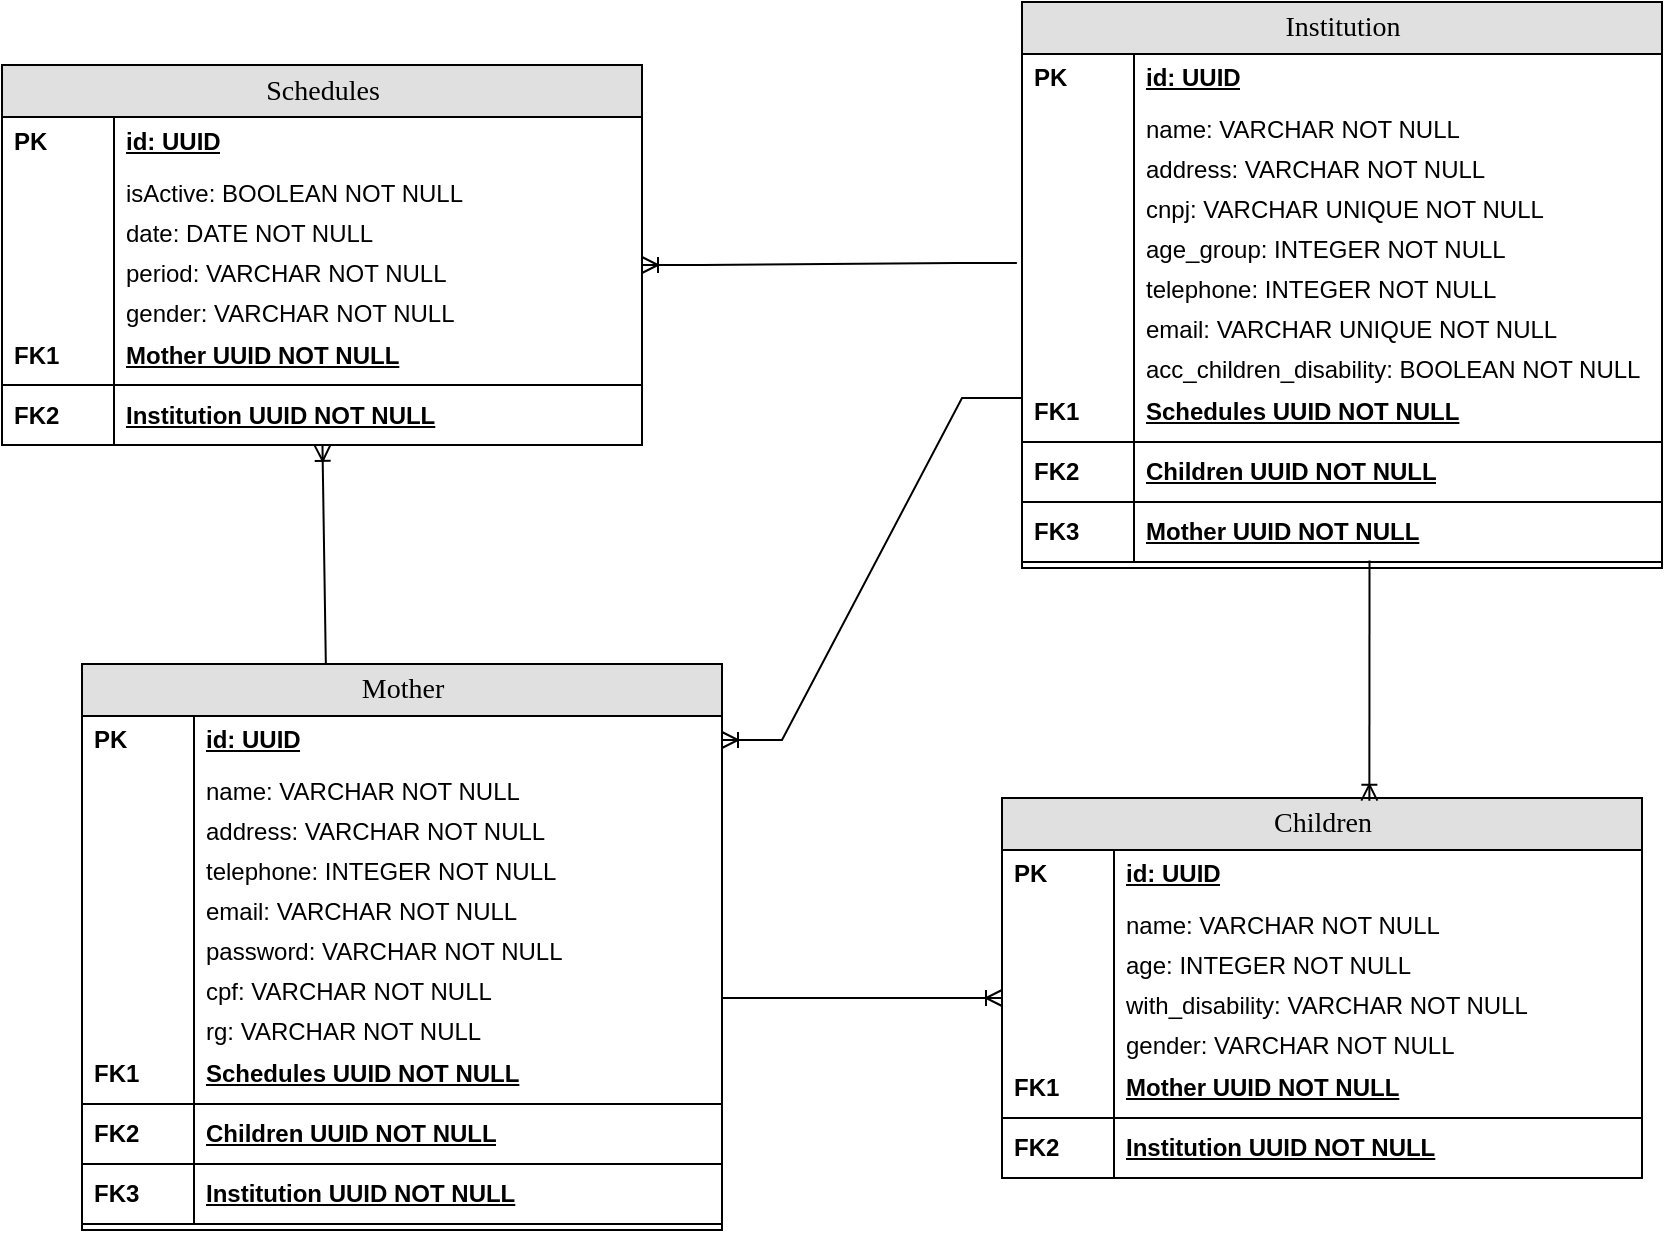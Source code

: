 <mxfile version="20.5.1" type="github">
  <diagram name="Page-1" id="e56a1550-8fbb-45ad-956c-1786394a9013">
    <mxGraphModel dx="1335" dy="757" grid="1" gridSize="10" guides="1" tooltips="1" connect="1" arrows="1" fold="1" page="1" pageScale="1" pageWidth="1100" pageHeight="850" background="none" math="0" shadow="0">
      <root>
        <mxCell id="0" />
        <mxCell id="1" parent="0" />
        <mxCell id="2e49270ec7c68f3f-48" value="Institution" style="swimlane;html=1;fontStyle=0;childLayout=stackLayout;horizontal=1;startSize=26;fillColor=#e0e0e0;horizontalStack=0;resizeParent=1;resizeLast=0;collapsible=1;marginBottom=0;swimlaneFillColor=#ffffff;align=center;rounded=0;shadow=0;comic=0;labelBackgroundColor=none;strokeWidth=1;fontFamily=Verdana;fontSize=14" parent="1" vertex="1">
          <mxGeometry x="645" y="142" width="320" height="283" as="geometry" />
        </mxCell>
        <mxCell id="2e49270ec7c68f3f-49" value="id: UUID" style="shape=partialRectangle;top=0;left=0;right=0;bottom=0;html=1;align=left;verticalAlign=middle;fillColor=none;spacingLeft=60;spacingRight=4;whiteSpace=wrap;overflow=hidden;rotatable=0;points=[[0,0.5],[1,0.5]];portConstraint=eastwest;dropTarget=0;fontStyle=5;" parent="2e49270ec7c68f3f-48" vertex="1">
          <mxGeometry y="26" width="320" height="24" as="geometry" />
        </mxCell>
        <mxCell id="2e49270ec7c68f3f-50" value="PK" style="shape=partialRectangle;fontStyle=1;top=0;left=0;bottom=0;html=1;fillColor=none;align=left;verticalAlign=middle;spacingLeft=4;spacingRight=4;whiteSpace=wrap;overflow=hidden;rotatable=0;points=[];portConstraint=eastwest;part=1;" parent="2e49270ec7c68f3f-49" vertex="1" connectable="0">
          <mxGeometry width="56" height="24" as="geometry" />
        </mxCell>
        <mxCell id="gmfj6apBispgiZ_0Wxfj-1" value="name: VARCHAR NOT NULL" style="shape=partialRectangle;top=0;left=0;right=0;bottom=0;html=1;align=left;verticalAlign=top;fillColor=none;spacingLeft=60;spacingRight=4;whiteSpace=wrap;overflow=hidden;rotatable=0;points=[[0,0.5],[1,0.5]];portConstraint=eastwest;dropTarget=0;" vertex="1" parent="2e49270ec7c68f3f-48">
          <mxGeometry y="50" width="320" height="20" as="geometry" />
        </mxCell>
        <mxCell id="gmfj6apBispgiZ_0Wxfj-2" value="" style="shape=partialRectangle;top=0;left=0;bottom=0;html=1;fillColor=none;align=left;verticalAlign=top;spacingLeft=4;spacingRight=4;whiteSpace=wrap;overflow=hidden;rotatable=0;points=[];portConstraint=eastwest;part=1;" vertex="1" connectable="0" parent="gmfj6apBispgiZ_0Wxfj-1">
          <mxGeometry width="56" height="20" as="geometry" />
        </mxCell>
        <mxCell id="gmfj6apBispgiZ_0Wxfj-30" value="address: VARCHAR NOT NULL" style="shape=partialRectangle;top=0;left=0;right=0;bottom=0;html=1;align=left;verticalAlign=top;fillColor=none;spacingLeft=60;spacingRight=4;whiteSpace=wrap;overflow=hidden;rotatable=0;points=[[0,0.5],[1,0.5]];portConstraint=eastwest;dropTarget=0;" vertex="1" parent="2e49270ec7c68f3f-48">
          <mxGeometry y="70" width="320" height="20" as="geometry" />
        </mxCell>
        <mxCell id="gmfj6apBispgiZ_0Wxfj-31" value="" style="shape=partialRectangle;top=0;left=0;bottom=0;html=1;fillColor=none;align=left;verticalAlign=top;spacingLeft=4;spacingRight=4;whiteSpace=wrap;overflow=hidden;rotatable=0;points=[];portConstraint=eastwest;part=1;" vertex="1" connectable="0" parent="gmfj6apBispgiZ_0Wxfj-30">
          <mxGeometry width="56" height="20" as="geometry" />
        </mxCell>
        <mxCell id="gmfj6apBispgiZ_0Wxfj-34" value="cnpj: VARCHAR UNIQUE NOT NULL&lt;span style=&quot;white-space: pre;&quot;&gt;	&lt;/span&gt;" style="shape=partialRectangle;top=0;left=0;right=0;bottom=0;html=1;align=left;verticalAlign=top;fillColor=none;spacingLeft=60;spacingRight=4;whiteSpace=wrap;overflow=hidden;rotatable=0;points=[[0,0.5],[1,0.5]];portConstraint=eastwest;dropTarget=0;" vertex="1" parent="2e49270ec7c68f3f-48">
          <mxGeometry y="90" width="320" height="20" as="geometry" />
        </mxCell>
        <mxCell id="gmfj6apBispgiZ_0Wxfj-35" value="" style="shape=partialRectangle;top=0;left=0;bottom=0;html=1;fillColor=none;align=left;verticalAlign=top;spacingLeft=4;spacingRight=4;whiteSpace=wrap;overflow=hidden;rotatable=0;points=[];portConstraint=eastwest;part=1;" vertex="1" connectable="0" parent="gmfj6apBispgiZ_0Wxfj-34">
          <mxGeometry width="56" height="20" as="geometry" />
        </mxCell>
        <mxCell id="gmfj6apBispgiZ_0Wxfj-36" value="age_group: INTEGER NOT NULL" style="shape=partialRectangle;top=0;left=0;right=0;bottom=0;html=1;align=left;verticalAlign=top;fillColor=none;spacingLeft=60;spacingRight=4;whiteSpace=wrap;overflow=hidden;rotatable=0;points=[[0,0.5],[1,0.5]];portConstraint=eastwest;dropTarget=0;" vertex="1" parent="2e49270ec7c68f3f-48">
          <mxGeometry y="110" width="320" height="20" as="geometry" />
        </mxCell>
        <mxCell id="gmfj6apBispgiZ_0Wxfj-37" value="" style="shape=partialRectangle;top=0;left=0;bottom=0;html=1;fillColor=none;align=left;verticalAlign=top;spacingLeft=4;spacingRight=4;whiteSpace=wrap;overflow=hidden;rotatable=0;points=[];portConstraint=eastwest;part=1;" vertex="1" connectable="0" parent="gmfj6apBispgiZ_0Wxfj-36">
          <mxGeometry width="56" height="20" as="geometry" />
        </mxCell>
        <mxCell id="gmfj6apBispgiZ_0Wxfj-38" value="telephone: INTEGER NOT NULL" style="shape=partialRectangle;top=0;left=0;right=0;bottom=0;html=1;align=left;verticalAlign=top;fillColor=none;spacingLeft=60;spacingRight=4;whiteSpace=wrap;overflow=hidden;rotatable=0;points=[[0,0.5],[1,0.5]];portConstraint=eastwest;dropTarget=0;" vertex="1" parent="2e49270ec7c68f3f-48">
          <mxGeometry y="130" width="320" height="20" as="geometry" />
        </mxCell>
        <mxCell id="gmfj6apBispgiZ_0Wxfj-39" value="" style="shape=partialRectangle;top=0;left=0;bottom=0;html=1;fillColor=none;align=left;verticalAlign=top;spacingLeft=4;spacingRight=4;whiteSpace=wrap;overflow=hidden;rotatable=0;points=[];portConstraint=eastwest;part=1;" vertex="1" connectable="0" parent="gmfj6apBispgiZ_0Wxfj-38">
          <mxGeometry width="56" height="20" as="geometry" />
        </mxCell>
        <mxCell id="gmfj6apBispgiZ_0Wxfj-40" value="email: VARCHAR UNIQUE NOT NULL" style="shape=partialRectangle;top=0;left=0;right=0;bottom=0;html=1;align=left;verticalAlign=top;fillColor=none;spacingLeft=60;spacingRight=4;whiteSpace=wrap;overflow=hidden;rotatable=0;points=[[0,0.5],[1,0.5]];portConstraint=eastwest;dropTarget=0;" vertex="1" parent="2e49270ec7c68f3f-48">
          <mxGeometry y="150" width="320" height="20" as="geometry" />
        </mxCell>
        <mxCell id="gmfj6apBispgiZ_0Wxfj-41" value="" style="shape=partialRectangle;top=0;left=0;bottom=0;html=1;fillColor=none;align=left;verticalAlign=top;spacingLeft=4;spacingRight=4;whiteSpace=wrap;overflow=hidden;rotatable=0;points=[];portConstraint=eastwest;part=1;" vertex="1" connectable="0" parent="gmfj6apBispgiZ_0Wxfj-40">
          <mxGeometry width="56" height="20" as="geometry" />
        </mxCell>
        <mxCell id="gmfj6apBispgiZ_0Wxfj-42" value="acc_children_disability: BOOLEAN NOT NULL" style="shape=partialRectangle;top=0;left=0;right=0;bottom=0;html=1;align=left;verticalAlign=top;fillColor=none;spacingLeft=60;spacingRight=4;whiteSpace=wrap;overflow=hidden;rotatable=0;points=[[0,0.5],[1,0.5]];portConstraint=eastwest;dropTarget=0;" vertex="1" parent="2e49270ec7c68f3f-48">
          <mxGeometry y="170" width="320" height="20" as="geometry" />
        </mxCell>
        <mxCell id="gmfj6apBispgiZ_0Wxfj-43" value="" style="shape=partialRectangle;top=0;left=0;bottom=0;html=1;fillColor=none;align=left;verticalAlign=top;spacingLeft=4;spacingRight=4;whiteSpace=wrap;overflow=hidden;rotatable=0;points=[];portConstraint=eastwest;part=1;" vertex="1" connectable="0" parent="gmfj6apBispgiZ_0Wxfj-42">
          <mxGeometry width="56" height="20" as="geometry" />
        </mxCell>
        <mxCell id="2e49270ec7c68f3f-51" value="Schedules UUID NOT NULL" style="shape=partialRectangle;top=0;left=0;right=0;bottom=1;html=1;align=left;verticalAlign=middle;fillColor=none;spacingLeft=60;spacingRight=4;whiteSpace=wrap;overflow=hidden;rotatable=0;points=[[0,0.5],[1,0.5]];portConstraint=eastwest;dropTarget=0;fontStyle=5;" parent="2e49270ec7c68f3f-48" vertex="1">
          <mxGeometry y="190" width="320" height="30" as="geometry" />
        </mxCell>
        <mxCell id="2e49270ec7c68f3f-52" value="FK1" style="shape=partialRectangle;fontStyle=1;top=0;left=0;bottom=0;html=1;fillColor=none;align=left;verticalAlign=middle;spacingLeft=4;spacingRight=4;whiteSpace=wrap;overflow=hidden;rotatable=0;points=[];portConstraint=eastwest;part=1;" parent="2e49270ec7c68f3f-51" vertex="1" connectable="0">
          <mxGeometry width="56" height="30" as="geometry" />
        </mxCell>
        <mxCell id="gmfj6apBispgiZ_0Wxfj-24" value="Children UUID NOT NULL" style="shape=partialRectangle;top=0;left=0;right=0;bottom=1;html=1;align=left;verticalAlign=middle;fillColor=none;spacingLeft=60;spacingRight=4;whiteSpace=wrap;overflow=hidden;rotatable=0;points=[[0,0.5],[1,0.5]];portConstraint=eastwest;dropTarget=0;fontStyle=5;" vertex="1" parent="2e49270ec7c68f3f-48">
          <mxGeometry y="220" width="320" height="30" as="geometry" />
        </mxCell>
        <mxCell id="gmfj6apBispgiZ_0Wxfj-25" value="FK2" style="shape=partialRectangle;fontStyle=1;top=0;left=0;bottom=0;html=1;fillColor=none;align=left;verticalAlign=middle;spacingLeft=4;spacingRight=4;whiteSpace=wrap;overflow=hidden;rotatable=0;points=[];portConstraint=eastwest;part=1;" vertex="1" connectable="0" parent="gmfj6apBispgiZ_0Wxfj-24">
          <mxGeometry width="56" height="30" as="geometry" />
        </mxCell>
        <mxCell id="gmfj6apBispgiZ_0Wxfj-44" value="Mother UUID NOT NULL" style="shape=partialRectangle;top=0;left=0;right=0;bottom=1;html=1;align=left;verticalAlign=middle;fillColor=none;spacingLeft=60;spacingRight=4;whiteSpace=wrap;overflow=hidden;rotatable=0;points=[[0,0.5],[1,0.5]];portConstraint=eastwest;dropTarget=0;fontStyle=5;" vertex="1" parent="2e49270ec7c68f3f-48">
          <mxGeometry y="250" width="320" height="30" as="geometry" />
        </mxCell>
        <mxCell id="gmfj6apBispgiZ_0Wxfj-45" value="FK3" style="shape=partialRectangle;fontStyle=1;top=0;left=0;bottom=0;html=1;fillColor=none;align=left;verticalAlign=middle;spacingLeft=4;spacingRight=4;whiteSpace=wrap;overflow=hidden;rotatable=0;points=[];portConstraint=eastwest;part=1;" vertex="1" connectable="0" parent="gmfj6apBispgiZ_0Wxfj-44">
          <mxGeometry width="56" height="30" as="geometry" />
        </mxCell>
        <mxCell id="gmfj6apBispgiZ_0Wxfj-46" value="Mother" style="swimlane;html=1;fontStyle=0;childLayout=stackLayout;horizontal=1;startSize=26;fillColor=#e0e0e0;horizontalStack=0;resizeParent=1;resizeLast=0;collapsible=1;marginBottom=0;swimlaneFillColor=#ffffff;align=center;rounded=0;shadow=0;comic=0;labelBackgroundColor=none;strokeWidth=1;fontFamily=Verdana;fontSize=14" vertex="1" parent="1">
          <mxGeometry x="175" y="473" width="320" height="283" as="geometry" />
        </mxCell>
        <mxCell id="gmfj6apBispgiZ_0Wxfj-47" value="id: UUID" style="shape=partialRectangle;top=0;left=0;right=0;bottom=0;html=1;align=left;verticalAlign=middle;fillColor=none;spacingLeft=60;spacingRight=4;whiteSpace=wrap;overflow=hidden;rotatable=0;points=[[0,0.5],[1,0.5]];portConstraint=eastwest;dropTarget=0;fontStyle=5;" vertex="1" parent="gmfj6apBispgiZ_0Wxfj-46">
          <mxGeometry y="26" width="320" height="24" as="geometry" />
        </mxCell>
        <mxCell id="gmfj6apBispgiZ_0Wxfj-48" value="PK" style="shape=partialRectangle;fontStyle=1;top=0;left=0;bottom=0;html=1;fillColor=none;align=left;verticalAlign=middle;spacingLeft=4;spacingRight=4;whiteSpace=wrap;overflow=hidden;rotatable=0;points=[];portConstraint=eastwest;part=1;" vertex="1" connectable="0" parent="gmfj6apBispgiZ_0Wxfj-47">
          <mxGeometry width="56" height="24" as="geometry" />
        </mxCell>
        <mxCell id="gmfj6apBispgiZ_0Wxfj-49" value="name: VARCHAR NOT NULL" style="shape=partialRectangle;top=0;left=0;right=0;bottom=0;html=1;align=left;verticalAlign=top;fillColor=none;spacingLeft=60;spacingRight=4;whiteSpace=wrap;overflow=hidden;rotatable=0;points=[[0,0.5],[1,0.5]];portConstraint=eastwest;dropTarget=0;" vertex="1" parent="gmfj6apBispgiZ_0Wxfj-46">
          <mxGeometry y="50" width="320" height="20" as="geometry" />
        </mxCell>
        <mxCell id="gmfj6apBispgiZ_0Wxfj-50" value="" style="shape=partialRectangle;top=0;left=0;bottom=0;html=1;fillColor=none;align=left;verticalAlign=top;spacingLeft=4;spacingRight=4;whiteSpace=wrap;overflow=hidden;rotatable=0;points=[];portConstraint=eastwest;part=1;" vertex="1" connectable="0" parent="gmfj6apBispgiZ_0Wxfj-49">
          <mxGeometry width="56" height="20" as="geometry" />
        </mxCell>
        <mxCell id="gmfj6apBispgiZ_0Wxfj-51" value="address: VARCHAR NOT NULL" style="shape=partialRectangle;top=0;left=0;right=0;bottom=0;html=1;align=left;verticalAlign=top;fillColor=none;spacingLeft=60;spacingRight=4;whiteSpace=wrap;overflow=hidden;rotatable=0;points=[[0,0.5],[1,0.5]];portConstraint=eastwest;dropTarget=0;" vertex="1" parent="gmfj6apBispgiZ_0Wxfj-46">
          <mxGeometry y="70" width="320" height="20" as="geometry" />
        </mxCell>
        <mxCell id="gmfj6apBispgiZ_0Wxfj-52" value="" style="shape=partialRectangle;top=0;left=0;bottom=0;html=1;fillColor=none;align=left;verticalAlign=top;spacingLeft=4;spacingRight=4;whiteSpace=wrap;overflow=hidden;rotatable=0;points=[];portConstraint=eastwest;part=1;" vertex="1" connectable="0" parent="gmfj6apBispgiZ_0Wxfj-51">
          <mxGeometry width="56" height="20" as="geometry" />
        </mxCell>
        <mxCell id="gmfj6apBispgiZ_0Wxfj-57" value="telephone: INTEGER NOT NULL" style="shape=partialRectangle;top=0;left=0;right=0;bottom=0;html=1;align=left;verticalAlign=top;fillColor=none;spacingLeft=60;spacingRight=4;whiteSpace=wrap;overflow=hidden;rotatable=0;points=[[0,0.5],[1,0.5]];portConstraint=eastwest;dropTarget=0;" vertex="1" parent="gmfj6apBispgiZ_0Wxfj-46">
          <mxGeometry y="90" width="320" height="20" as="geometry" />
        </mxCell>
        <mxCell id="gmfj6apBispgiZ_0Wxfj-58" value="" style="shape=partialRectangle;top=0;left=0;bottom=0;html=1;fillColor=none;align=left;verticalAlign=top;spacingLeft=4;spacingRight=4;whiteSpace=wrap;overflow=hidden;rotatable=0;points=[];portConstraint=eastwest;part=1;" vertex="1" connectable="0" parent="gmfj6apBispgiZ_0Wxfj-57">
          <mxGeometry width="56" height="20" as="geometry" />
        </mxCell>
        <mxCell id="gmfj6apBispgiZ_0Wxfj-59" value="email: VARCHAR NOT NULL" style="shape=partialRectangle;top=0;left=0;right=0;bottom=0;html=1;align=left;verticalAlign=top;fillColor=none;spacingLeft=60;spacingRight=4;whiteSpace=wrap;overflow=hidden;rotatable=0;points=[[0,0.5],[1,0.5]];portConstraint=eastwest;dropTarget=0;" vertex="1" parent="gmfj6apBispgiZ_0Wxfj-46">
          <mxGeometry y="110" width="320" height="20" as="geometry" />
        </mxCell>
        <mxCell id="gmfj6apBispgiZ_0Wxfj-60" value="" style="shape=partialRectangle;top=0;left=0;bottom=0;html=1;fillColor=none;align=left;verticalAlign=top;spacingLeft=4;spacingRight=4;whiteSpace=wrap;overflow=hidden;rotatable=0;points=[];portConstraint=eastwest;part=1;" vertex="1" connectable="0" parent="gmfj6apBispgiZ_0Wxfj-59">
          <mxGeometry width="56" height="20" as="geometry" />
        </mxCell>
        <mxCell id="gmfj6apBispgiZ_0Wxfj-61" value="password: VARCHAR NOT NULL" style="shape=partialRectangle;top=0;left=0;right=0;bottom=0;html=1;align=left;verticalAlign=top;fillColor=none;spacingLeft=60;spacingRight=4;whiteSpace=wrap;overflow=hidden;rotatable=0;points=[[0,0.5],[1,0.5]];portConstraint=eastwest;dropTarget=0;" vertex="1" parent="gmfj6apBispgiZ_0Wxfj-46">
          <mxGeometry y="130" width="320" height="20" as="geometry" />
        </mxCell>
        <mxCell id="gmfj6apBispgiZ_0Wxfj-62" value="" style="shape=partialRectangle;top=0;left=0;bottom=0;html=1;fillColor=none;align=left;verticalAlign=top;spacingLeft=4;spacingRight=4;whiteSpace=wrap;overflow=hidden;rotatable=0;points=[];portConstraint=eastwest;part=1;" vertex="1" connectable="0" parent="gmfj6apBispgiZ_0Wxfj-61">
          <mxGeometry width="56" height="20" as="geometry" />
        </mxCell>
        <mxCell id="gmfj6apBispgiZ_0Wxfj-53" value="cpf: VARCHAR NOT NULL&lt;span style=&quot;white-space: pre;&quot;&gt;	&lt;/span&gt;" style="shape=partialRectangle;top=0;left=0;right=0;bottom=0;html=1;align=left;verticalAlign=top;fillColor=none;spacingLeft=60;spacingRight=4;whiteSpace=wrap;overflow=hidden;rotatable=0;points=[[0,0.5],[1,0.5]];portConstraint=eastwest;dropTarget=0;" vertex="1" parent="gmfj6apBispgiZ_0Wxfj-46">
          <mxGeometry y="150" width="320" height="20" as="geometry" />
        </mxCell>
        <mxCell id="gmfj6apBispgiZ_0Wxfj-54" value="" style="shape=partialRectangle;top=0;left=0;bottom=0;html=1;fillColor=none;align=left;verticalAlign=top;spacingLeft=4;spacingRight=4;whiteSpace=wrap;overflow=hidden;rotatable=0;points=[];portConstraint=eastwest;part=1;" vertex="1" connectable="0" parent="gmfj6apBispgiZ_0Wxfj-53">
          <mxGeometry width="56" height="20" as="geometry" />
        </mxCell>
        <mxCell id="gmfj6apBispgiZ_0Wxfj-55" value="rg: VARCHAR NOT NULL" style="shape=partialRectangle;top=0;left=0;right=0;bottom=0;html=1;align=left;verticalAlign=top;fillColor=none;spacingLeft=60;spacingRight=4;whiteSpace=wrap;overflow=hidden;rotatable=0;points=[[0,0.5],[1,0.5]];portConstraint=eastwest;dropTarget=0;" vertex="1" parent="gmfj6apBispgiZ_0Wxfj-46">
          <mxGeometry y="170" width="320" height="20" as="geometry" />
        </mxCell>
        <mxCell id="gmfj6apBispgiZ_0Wxfj-56" value="" style="shape=partialRectangle;top=0;left=0;bottom=0;html=1;fillColor=none;align=left;verticalAlign=top;spacingLeft=4;spacingRight=4;whiteSpace=wrap;overflow=hidden;rotatable=0;points=[];portConstraint=eastwest;part=1;" vertex="1" connectable="0" parent="gmfj6apBispgiZ_0Wxfj-55">
          <mxGeometry width="56" height="20" as="geometry" />
        </mxCell>
        <mxCell id="gmfj6apBispgiZ_0Wxfj-63" value="Schedules UUID NOT NULL" style="shape=partialRectangle;top=0;left=0;right=0;bottom=1;html=1;align=left;verticalAlign=middle;fillColor=none;spacingLeft=60;spacingRight=4;whiteSpace=wrap;overflow=hidden;rotatable=0;points=[[0,0.5],[1,0.5]];portConstraint=eastwest;dropTarget=0;fontStyle=5;" vertex="1" parent="gmfj6apBispgiZ_0Wxfj-46">
          <mxGeometry y="190" width="320" height="30" as="geometry" />
        </mxCell>
        <mxCell id="gmfj6apBispgiZ_0Wxfj-64" value="FK1" style="shape=partialRectangle;fontStyle=1;top=0;left=0;bottom=0;html=1;fillColor=none;align=left;verticalAlign=middle;spacingLeft=4;spacingRight=4;whiteSpace=wrap;overflow=hidden;rotatable=0;points=[];portConstraint=eastwest;part=1;" vertex="1" connectable="0" parent="gmfj6apBispgiZ_0Wxfj-63">
          <mxGeometry width="56" height="30" as="geometry" />
        </mxCell>
        <mxCell id="gmfj6apBispgiZ_0Wxfj-65" value="Children UUID NOT NULL" style="shape=partialRectangle;top=0;left=0;right=0;bottom=1;html=1;align=left;verticalAlign=middle;fillColor=none;spacingLeft=60;spacingRight=4;whiteSpace=wrap;overflow=hidden;rotatable=0;points=[[0,0.5],[1,0.5]];portConstraint=eastwest;dropTarget=0;fontStyle=5;" vertex="1" parent="gmfj6apBispgiZ_0Wxfj-46">
          <mxGeometry y="220" width="320" height="30" as="geometry" />
        </mxCell>
        <mxCell id="gmfj6apBispgiZ_0Wxfj-66" value="FK2" style="shape=partialRectangle;fontStyle=1;top=0;left=0;bottom=0;html=1;fillColor=none;align=left;verticalAlign=middle;spacingLeft=4;spacingRight=4;whiteSpace=wrap;overflow=hidden;rotatable=0;points=[];portConstraint=eastwest;part=1;" vertex="1" connectable="0" parent="gmfj6apBispgiZ_0Wxfj-65">
          <mxGeometry width="56" height="30" as="geometry" />
        </mxCell>
        <mxCell id="gmfj6apBispgiZ_0Wxfj-67" value="Institution UUID NOT NULL" style="shape=partialRectangle;top=0;left=0;right=0;bottom=1;html=1;align=left;verticalAlign=middle;fillColor=none;spacingLeft=60;spacingRight=4;whiteSpace=wrap;overflow=hidden;rotatable=0;points=[[0,0.5],[1,0.5]];portConstraint=eastwest;dropTarget=0;fontStyle=5;" vertex="1" parent="gmfj6apBispgiZ_0Wxfj-46">
          <mxGeometry y="250" width="320" height="30" as="geometry" />
        </mxCell>
        <mxCell id="gmfj6apBispgiZ_0Wxfj-68" value="FK3" style="shape=partialRectangle;fontStyle=1;top=0;left=0;bottom=0;html=1;fillColor=none;align=left;verticalAlign=middle;spacingLeft=4;spacingRight=4;whiteSpace=wrap;overflow=hidden;rotatable=0;points=[];portConstraint=eastwest;part=1;" vertex="1" connectable="0" parent="gmfj6apBispgiZ_0Wxfj-67">
          <mxGeometry width="56" height="30" as="geometry" />
        </mxCell>
        <mxCell id="gmfj6apBispgiZ_0Wxfj-71" value="Children" style="swimlane;html=1;fontStyle=0;childLayout=stackLayout;horizontal=1;startSize=26;fillColor=#e0e0e0;horizontalStack=0;resizeParent=1;resizeLast=0;collapsible=1;marginBottom=0;swimlaneFillColor=#ffffff;align=center;rounded=0;shadow=0;comic=0;labelBackgroundColor=none;strokeWidth=1;fontFamily=Verdana;fontSize=14" vertex="1" parent="1">
          <mxGeometry x="635" y="540" width="320" height="190" as="geometry" />
        </mxCell>
        <mxCell id="gmfj6apBispgiZ_0Wxfj-72" value="id: UUID" style="shape=partialRectangle;top=0;left=0;right=0;bottom=0;html=1;align=left;verticalAlign=middle;fillColor=none;spacingLeft=60;spacingRight=4;whiteSpace=wrap;overflow=hidden;rotatable=0;points=[[0,0.5],[1,0.5]];portConstraint=eastwest;dropTarget=0;fontStyle=5;" vertex="1" parent="gmfj6apBispgiZ_0Wxfj-71">
          <mxGeometry y="26" width="320" height="24" as="geometry" />
        </mxCell>
        <mxCell id="gmfj6apBispgiZ_0Wxfj-73" value="PK" style="shape=partialRectangle;fontStyle=1;top=0;left=0;bottom=0;html=1;fillColor=none;align=left;verticalAlign=middle;spacingLeft=4;spacingRight=4;whiteSpace=wrap;overflow=hidden;rotatable=0;points=[];portConstraint=eastwest;part=1;" vertex="1" connectable="0" parent="gmfj6apBispgiZ_0Wxfj-72">
          <mxGeometry width="56" height="24" as="geometry" />
        </mxCell>
        <mxCell id="gmfj6apBispgiZ_0Wxfj-74" value="name: VARCHAR NOT NULL" style="shape=partialRectangle;top=0;left=0;right=0;bottom=0;html=1;align=left;verticalAlign=top;fillColor=none;spacingLeft=60;spacingRight=4;whiteSpace=wrap;overflow=hidden;rotatable=0;points=[[0,0.5],[1,0.5]];portConstraint=eastwest;dropTarget=0;" vertex="1" parent="gmfj6apBispgiZ_0Wxfj-71">
          <mxGeometry y="50" width="320" height="20" as="geometry" />
        </mxCell>
        <mxCell id="gmfj6apBispgiZ_0Wxfj-75" value="" style="shape=partialRectangle;top=0;left=0;bottom=0;html=1;fillColor=none;align=left;verticalAlign=top;spacingLeft=4;spacingRight=4;whiteSpace=wrap;overflow=hidden;rotatable=0;points=[];portConstraint=eastwest;part=1;" vertex="1" connectable="0" parent="gmfj6apBispgiZ_0Wxfj-74">
          <mxGeometry width="56" height="20" as="geometry" />
        </mxCell>
        <mxCell id="gmfj6apBispgiZ_0Wxfj-76" value="age: INTEGER NOT NULL" style="shape=partialRectangle;top=0;left=0;right=0;bottom=0;html=1;align=left;verticalAlign=top;fillColor=none;spacingLeft=60;spacingRight=4;whiteSpace=wrap;overflow=hidden;rotatable=0;points=[[0,0.5],[1,0.5]];portConstraint=eastwest;dropTarget=0;" vertex="1" parent="gmfj6apBispgiZ_0Wxfj-71">
          <mxGeometry y="70" width="320" height="20" as="geometry" />
        </mxCell>
        <mxCell id="gmfj6apBispgiZ_0Wxfj-77" value="" style="shape=partialRectangle;top=0;left=0;bottom=0;html=1;fillColor=none;align=left;verticalAlign=top;spacingLeft=4;spacingRight=4;whiteSpace=wrap;overflow=hidden;rotatable=0;points=[];portConstraint=eastwest;part=1;" vertex="1" connectable="0" parent="gmfj6apBispgiZ_0Wxfj-76">
          <mxGeometry width="56" height="20" as="geometry" />
        </mxCell>
        <mxCell id="gmfj6apBispgiZ_0Wxfj-78" value="with_disability: VARCHAR NOT NULL" style="shape=partialRectangle;top=0;left=0;right=0;bottom=0;html=1;align=left;verticalAlign=top;fillColor=none;spacingLeft=60;spacingRight=4;whiteSpace=wrap;overflow=hidden;rotatable=0;points=[[0,0.5],[1,0.5]];portConstraint=eastwest;dropTarget=0;" vertex="1" parent="gmfj6apBispgiZ_0Wxfj-71">
          <mxGeometry y="90" width="320" height="20" as="geometry" />
        </mxCell>
        <mxCell id="gmfj6apBispgiZ_0Wxfj-79" value="" style="shape=partialRectangle;top=0;left=0;bottom=0;html=1;fillColor=none;align=left;verticalAlign=top;spacingLeft=4;spacingRight=4;whiteSpace=wrap;overflow=hidden;rotatable=0;points=[];portConstraint=eastwest;part=1;" vertex="1" connectable="0" parent="gmfj6apBispgiZ_0Wxfj-78">
          <mxGeometry width="56" height="20" as="geometry" />
        </mxCell>
        <mxCell id="gmfj6apBispgiZ_0Wxfj-80" value="gender: VARCHAR NOT NULL" style="shape=partialRectangle;top=0;left=0;right=0;bottom=0;html=1;align=left;verticalAlign=top;fillColor=none;spacingLeft=60;spacingRight=4;whiteSpace=wrap;overflow=hidden;rotatable=0;points=[[0,0.5],[1,0.5]];portConstraint=eastwest;dropTarget=0;" vertex="1" parent="gmfj6apBispgiZ_0Wxfj-71">
          <mxGeometry y="110" width="320" height="20" as="geometry" />
        </mxCell>
        <mxCell id="gmfj6apBispgiZ_0Wxfj-81" value="" style="shape=partialRectangle;top=0;left=0;bottom=0;html=1;fillColor=none;align=left;verticalAlign=top;spacingLeft=4;spacingRight=4;whiteSpace=wrap;overflow=hidden;rotatable=0;points=[];portConstraint=eastwest;part=1;" vertex="1" connectable="0" parent="gmfj6apBispgiZ_0Wxfj-80">
          <mxGeometry width="56" height="20" as="geometry" />
        </mxCell>
        <mxCell id="gmfj6apBispgiZ_0Wxfj-88" value="Mother UUID NOT NULL" style="shape=partialRectangle;top=0;left=0;right=0;bottom=1;html=1;align=left;verticalAlign=middle;fillColor=none;spacingLeft=60;spacingRight=4;whiteSpace=wrap;overflow=hidden;rotatable=0;points=[[0,0.5],[1,0.5]];portConstraint=eastwest;dropTarget=0;fontStyle=5;" vertex="1" parent="gmfj6apBispgiZ_0Wxfj-71">
          <mxGeometry y="130" width="320" height="30" as="geometry" />
        </mxCell>
        <mxCell id="gmfj6apBispgiZ_0Wxfj-89" value="FK1" style="shape=partialRectangle;fontStyle=1;top=0;left=0;bottom=0;html=1;fillColor=none;align=left;verticalAlign=middle;spacingLeft=4;spacingRight=4;whiteSpace=wrap;overflow=hidden;rotatable=0;points=[];portConstraint=eastwest;part=1;" vertex="1" connectable="0" parent="gmfj6apBispgiZ_0Wxfj-88">
          <mxGeometry width="56" height="30" as="geometry" />
        </mxCell>
        <mxCell id="gmfj6apBispgiZ_0Wxfj-90" value="Institution UUID NOT NULL" style="shape=partialRectangle;top=0;left=0;right=0;bottom=1;html=1;align=left;verticalAlign=middle;fillColor=none;spacingLeft=60;spacingRight=4;whiteSpace=wrap;overflow=hidden;rotatable=0;points=[[0,0.5],[1,0.5]];portConstraint=eastwest;dropTarget=0;fontStyle=5;" vertex="1" parent="gmfj6apBispgiZ_0Wxfj-71">
          <mxGeometry y="160" width="320" height="30" as="geometry" />
        </mxCell>
        <mxCell id="gmfj6apBispgiZ_0Wxfj-91" value="FK2" style="shape=partialRectangle;fontStyle=1;top=0;left=0;bottom=0;html=1;fillColor=none;align=left;verticalAlign=middle;spacingLeft=4;spacingRight=4;whiteSpace=wrap;overflow=hidden;rotatable=0;points=[];portConstraint=eastwest;part=1;" vertex="1" connectable="0" parent="gmfj6apBispgiZ_0Wxfj-90">
          <mxGeometry width="56" height="30" as="geometry" />
        </mxCell>
        <mxCell id="gmfj6apBispgiZ_0Wxfj-94" value="Schedules" style="swimlane;html=1;fontStyle=0;childLayout=stackLayout;horizontal=1;startSize=26;fillColor=#e0e0e0;horizontalStack=0;resizeParent=1;resizeLast=0;collapsible=1;marginBottom=0;swimlaneFillColor=#ffffff;align=center;rounded=0;shadow=0;comic=0;labelBackgroundColor=none;strokeWidth=1;fontFamily=Verdana;fontSize=14" vertex="1" parent="1">
          <mxGeometry x="135" y="173.5" width="320" height="190" as="geometry" />
        </mxCell>
        <mxCell id="gmfj6apBispgiZ_0Wxfj-95" value="id: UUID" style="shape=partialRectangle;top=0;left=0;right=0;bottom=0;html=1;align=left;verticalAlign=middle;fillColor=none;spacingLeft=60;spacingRight=4;whiteSpace=wrap;overflow=hidden;rotatable=0;points=[[0,0.5],[1,0.5]];portConstraint=eastwest;dropTarget=0;fontStyle=5;" vertex="1" parent="gmfj6apBispgiZ_0Wxfj-94">
          <mxGeometry y="26" width="320" height="24" as="geometry" />
        </mxCell>
        <mxCell id="gmfj6apBispgiZ_0Wxfj-96" value="PK" style="shape=partialRectangle;fontStyle=1;top=0;left=0;bottom=0;html=1;fillColor=none;align=left;verticalAlign=middle;spacingLeft=4;spacingRight=4;whiteSpace=wrap;overflow=hidden;rotatable=0;points=[];portConstraint=eastwest;part=1;" vertex="1" connectable="0" parent="gmfj6apBispgiZ_0Wxfj-95">
          <mxGeometry width="56" height="24" as="geometry" />
        </mxCell>
        <mxCell id="gmfj6apBispgiZ_0Wxfj-99" value="isActive: BOOLEAN NOT NULL" style="shape=partialRectangle;top=0;left=0;right=0;bottom=0;html=1;align=left;verticalAlign=top;fillColor=none;spacingLeft=60;spacingRight=4;whiteSpace=wrap;overflow=hidden;rotatable=0;points=[[0,0.5],[1,0.5]];portConstraint=eastwest;dropTarget=0;" vertex="1" parent="gmfj6apBispgiZ_0Wxfj-94">
          <mxGeometry y="50" width="320" height="20" as="geometry" />
        </mxCell>
        <mxCell id="gmfj6apBispgiZ_0Wxfj-100" value="" style="shape=partialRectangle;top=0;left=0;bottom=0;html=1;fillColor=none;align=left;verticalAlign=top;spacingLeft=4;spacingRight=4;whiteSpace=wrap;overflow=hidden;rotatable=0;points=[];portConstraint=eastwest;part=1;" vertex="1" connectable="0" parent="gmfj6apBispgiZ_0Wxfj-99">
          <mxGeometry width="56" height="20" as="geometry" />
        </mxCell>
        <mxCell id="gmfj6apBispgiZ_0Wxfj-97" value="date: DATE NOT NULL" style="shape=partialRectangle;top=0;left=0;right=0;bottom=0;html=1;align=left;verticalAlign=top;fillColor=none;spacingLeft=60;spacingRight=4;whiteSpace=wrap;overflow=hidden;rotatable=0;points=[[0,0.5],[1,0.5]];portConstraint=eastwest;dropTarget=0;" vertex="1" parent="gmfj6apBispgiZ_0Wxfj-94">
          <mxGeometry y="70" width="320" height="20" as="geometry" />
        </mxCell>
        <mxCell id="gmfj6apBispgiZ_0Wxfj-98" value="" style="shape=partialRectangle;top=0;left=0;bottom=0;html=1;fillColor=none;align=left;verticalAlign=top;spacingLeft=4;spacingRight=4;whiteSpace=wrap;overflow=hidden;rotatable=0;points=[];portConstraint=eastwest;part=1;" vertex="1" connectable="0" parent="gmfj6apBispgiZ_0Wxfj-97">
          <mxGeometry width="56" height="20" as="geometry" />
        </mxCell>
        <mxCell id="gmfj6apBispgiZ_0Wxfj-101" value="period: VARCHAR NOT NULL" style="shape=partialRectangle;top=0;left=0;right=0;bottom=0;html=1;align=left;verticalAlign=top;fillColor=none;spacingLeft=60;spacingRight=4;whiteSpace=wrap;overflow=hidden;rotatable=0;points=[[0,0.5],[1,0.5]];portConstraint=eastwest;dropTarget=0;" vertex="1" parent="gmfj6apBispgiZ_0Wxfj-94">
          <mxGeometry y="90" width="320" height="20" as="geometry" />
        </mxCell>
        <mxCell id="gmfj6apBispgiZ_0Wxfj-102" value="" style="shape=partialRectangle;top=0;left=0;bottom=0;html=1;fillColor=none;align=left;verticalAlign=top;spacingLeft=4;spacingRight=4;whiteSpace=wrap;overflow=hidden;rotatable=0;points=[];portConstraint=eastwest;part=1;" vertex="1" connectable="0" parent="gmfj6apBispgiZ_0Wxfj-101">
          <mxGeometry width="56" height="20" as="geometry" />
        </mxCell>
        <mxCell id="gmfj6apBispgiZ_0Wxfj-103" value="gender: VARCHAR NOT NULL" style="shape=partialRectangle;top=0;left=0;right=0;bottom=0;html=1;align=left;verticalAlign=top;fillColor=none;spacingLeft=60;spacingRight=4;whiteSpace=wrap;overflow=hidden;rotatable=0;points=[[0,0.5],[1,0.5]];portConstraint=eastwest;dropTarget=0;" vertex="1" parent="gmfj6apBispgiZ_0Wxfj-94">
          <mxGeometry y="110" width="320" height="20" as="geometry" />
        </mxCell>
        <mxCell id="gmfj6apBispgiZ_0Wxfj-104" value="" style="shape=partialRectangle;top=0;left=0;bottom=0;html=1;fillColor=none;align=left;verticalAlign=top;spacingLeft=4;spacingRight=4;whiteSpace=wrap;overflow=hidden;rotatable=0;points=[];portConstraint=eastwest;part=1;" vertex="1" connectable="0" parent="gmfj6apBispgiZ_0Wxfj-103">
          <mxGeometry width="56" height="20" as="geometry" />
        </mxCell>
        <mxCell id="gmfj6apBispgiZ_0Wxfj-105" value="Mother UUID NOT NULL" style="shape=partialRectangle;top=0;left=0;right=0;bottom=1;html=1;align=left;verticalAlign=middle;fillColor=none;spacingLeft=60;spacingRight=4;whiteSpace=wrap;overflow=hidden;rotatable=0;points=[[0,0.5],[1,0.5]];portConstraint=eastwest;dropTarget=0;fontStyle=5;" vertex="1" parent="gmfj6apBispgiZ_0Wxfj-94">
          <mxGeometry y="130" width="320" height="30" as="geometry" />
        </mxCell>
        <mxCell id="gmfj6apBispgiZ_0Wxfj-106" value="FK1" style="shape=partialRectangle;fontStyle=1;top=0;left=0;bottom=0;html=1;fillColor=none;align=left;verticalAlign=middle;spacingLeft=4;spacingRight=4;whiteSpace=wrap;overflow=hidden;rotatable=0;points=[];portConstraint=eastwest;part=1;" vertex="1" connectable="0" parent="gmfj6apBispgiZ_0Wxfj-105">
          <mxGeometry width="56" height="30" as="geometry" />
        </mxCell>
        <mxCell id="gmfj6apBispgiZ_0Wxfj-107" value="Institution UUID NOT NULL" style="shape=partialRectangle;top=0;left=0;right=0;bottom=1;html=1;align=left;verticalAlign=middle;fillColor=none;spacingLeft=60;spacingRight=4;whiteSpace=wrap;overflow=hidden;rotatable=0;points=[[0,0.5],[1,0.5]];portConstraint=eastwest;dropTarget=0;fontStyle=5;" vertex="1" parent="gmfj6apBispgiZ_0Wxfj-94">
          <mxGeometry y="160" width="320" height="30" as="geometry" />
        </mxCell>
        <mxCell id="gmfj6apBispgiZ_0Wxfj-108" value="FK2" style="shape=partialRectangle;fontStyle=1;top=0;left=0;bottom=0;html=1;fillColor=none;align=left;verticalAlign=middle;spacingLeft=4;spacingRight=4;whiteSpace=wrap;overflow=hidden;rotatable=0;points=[];portConstraint=eastwest;part=1;" vertex="1" connectable="0" parent="gmfj6apBispgiZ_0Wxfj-107">
          <mxGeometry width="56" height="30" as="geometry" />
        </mxCell>
        <mxCell id="gmfj6apBispgiZ_0Wxfj-113" value="" style="edgeStyle=entityRelationEdgeStyle;fontSize=12;html=1;endArrow=ERoneToMany;rounded=0;exitX=-0.008;exitY=0.025;exitDx=0;exitDy=0;entryX=1;entryY=0.5;entryDx=0;entryDy=0;exitPerimeter=0;" edge="1" parent="1" source="gmfj6apBispgiZ_0Wxfj-38" target="gmfj6apBispgiZ_0Wxfj-101">
          <mxGeometry width="100" height="100" relative="1" as="geometry">
            <mxPoint x="525" y="390" as="sourcePoint" />
            <mxPoint x="625" y="290" as="targetPoint" />
          </mxGeometry>
        </mxCell>
        <mxCell id="gmfj6apBispgiZ_0Wxfj-114" value="" style="fontSize=12;html=1;endArrow=ERoneToMany;rounded=0;exitX=0.543;exitY=0.975;exitDx=0;exitDy=0;exitPerimeter=0;entryX=0.574;entryY=0.007;entryDx=0;entryDy=0;entryPerimeter=0;" edge="1" parent="1" source="gmfj6apBispgiZ_0Wxfj-44" target="gmfj6apBispgiZ_0Wxfj-71">
          <mxGeometry width="100" height="100" relative="1" as="geometry">
            <mxPoint x="805" y="573" as="sourcePoint" />
            <mxPoint x="885" y="550" as="targetPoint" />
          </mxGeometry>
        </mxCell>
        <mxCell id="gmfj6apBispgiZ_0Wxfj-115" value="" style="edgeStyle=entityRelationEdgeStyle;fontSize=12;html=1;endArrow=ERoneToMany;rounded=0;entryX=1;entryY=0.5;entryDx=0;entryDy=0;exitX=0;exitY=0.267;exitDx=0;exitDy=0;exitPerimeter=0;" edge="1" parent="1" source="2e49270ec7c68f3f-51" target="gmfj6apBispgiZ_0Wxfj-47">
          <mxGeometry width="100" height="100" relative="1" as="geometry">
            <mxPoint x="485" y="440" as="sourcePoint" />
            <mxPoint x="585" y="340" as="targetPoint" />
          </mxGeometry>
        </mxCell>
        <mxCell id="gmfj6apBispgiZ_0Wxfj-116" value="" style="edgeStyle=entityRelationEdgeStyle;fontSize=12;html=1;endArrow=ERoneToMany;rounded=0;entryX=0;entryY=0.5;entryDx=0;entryDy=0;" edge="1" parent="1" target="gmfj6apBispgiZ_0Wxfj-78">
          <mxGeometry width="100" height="100" relative="1" as="geometry">
            <mxPoint x="495" y="640" as="sourcePoint" />
            <mxPoint x="595" y="540" as="targetPoint" />
          </mxGeometry>
        </mxCell>
        <mxCell id="gmfj6apBispgiZ_0Wxfj-118" value="" style="fontSize=12;html=1;endArrow=ERoneToMany;rounded=0;exitX=0.381;exitY=0;exitDx=0;exitDy=0;exitPerimeter=0;" edge="1" parent="1" source="gmfj6apBispgiZ_0Wxfj-46" target="gmfj6apBispgiZ_0Wxfj-107">
          <mxGeometry width="100" height="100" relative="1" as="geometry">
            <mxPoint x="295" y="470" as="sourcePoint" />
            <mxPoint x="365" y="375" as="targetPoint" />
          </mxGeometry>
        </mxCell>
      </root>
    </mxGraphModel>
  </diagram>
</mxfile>

